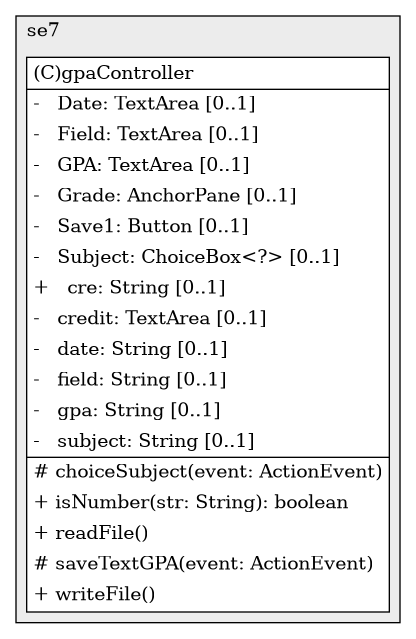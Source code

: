 @startuml

/' diagram meta data start
config=StructureConfiguration;
{
  "projectClassification": {
    "searchMode": "OpenProject", // OpenProject, AllProjects
    "includedProjects": "",
    "pathEndKeywords": "*.impl",
    "isClientPath": "",
    "isClientName": "",
    "isTestPath": "",
    "isTestName": "",
    "isMappingPath": "",
    "isMappingName": "",
    "isDataAccessPath": "",
    "isDataAccessName": "",
    "isDataStructurePath": "",
    "isDataStructureName": "",
    "isInterfaceStructuresPath": "",
    "isInterfaceStructuresName": "",
    "isEntryPointPath": "",
    "isEntryPointName": "",
    "treatFinalFieldsAsMandatory": false
  },
  "graphRestriction": {
    "classPackageExcludeFilter": "",
    "classPackageIncludeFilter": "",
    "classNameExcludeFilter": "",
    "classNameIncludeFilter": "",
    "methodNameExcludeFilter": "",
    "methodNameIncludeFilter": "",
    "removeByInheritance": "", // inheritance/annotation based filtering is done in a second step
    "removeByAnnotation": "",
    "removeByClassPackage": "", // cleanup the graph after inheritance/annotation based filtering is done
    "removeByClassName": "",
    "cutMappings": false,
    "cutEnum": true,
    "cutTests": true,
    "cutClient": true,
    "cutDataAccess": false,
    "cutInterfaceStructures": false,
    "cutDataStructures": false,
    "cutGetterAndSetter": true,
    "cutConstructors": true
  },
  "graphTraversal": {
    "forwardDepth": 6,
    "backwardDepth": 6,
    "classPackageExcludeFilter": "",
    "classPackageIncludeFilter": "",
    "classNameExcludeFilter": "",
    "classNameIncludeFilter": "",
    "methodNameExcludeFilter": "",
    "methodNameIncludeFilter": "",
    "hideMappings": false,
    "hideDataStructures": false,
    "hidePrivateMethods": true,
    "hideInterfaceCalls": true, // indirection: implementation -> interface (is hidden) -> implementation
    "onlyShowApplicationEntryPoints": false, // root node is included
    "useMethodCallsForStructureDiagram": "ForwardOnly" // ForwardOnly, BothDirections, No
  },
  "details": {
    "aggregation": "GroupByClass", // ByClass, GroupByClass, None
    "showClassGenericTypes": true,
    "showMethods": true,
    "showMethodParameterNames": true,
    "showMethodParameterTypes": true,
    "showMethodReturnType": true,
    "showPackageLevels": 2,
    "showDetailedClassStructure": true
  },
  "rootClass": "se7.gpaController",
  "extensionCallbackMethod": "" // qualified.class.name#methodName - signature: public static String method(String)
}
diagram meta data end '/



digraph g {
    rankdir="TB"
    splines=polyline
    

'nodes 
subgraph cluster_113701 { 
   	label=se7
	labeljust=l
	fillcolor="#ececec"
	style=filled
   
   gpaController113701[
	label=<<TABLE BORDER="1" CELLBORDER="0" CELLPADDING="4" CELLSPACING="0">
<TR><TD ALIGN="LEFT" >(C)gpaController</TD></TR>
<HR/>
<TR><TD ALIGN="LEFT" >-   Date: TextArea [0..1]</TD></TR>
<TR><TD ALIGN="LEFT" >-   Field: TextArea [0..1]</TD></TR>
<TR><TD ALIGN="LEFT" >-   GPA: TextArea [0..1]</TD></TR>
<TR><TD ALIGN="LEFT" >-   Grade: AnchorPane [0..1]</TD></TR>
<TR><TD ALIGN="LEFT" >-   Save1: Button [0..1]</TD></TR>
<TR><TD ALIGN="LEFT" >-   Subject: ChoiceBox&lt;?&gt; [0..1]</TD></TR>
<TR><TD ALIGN="LEFT" >+   cre: String [0..1]</TD></TR>
<TR><TD ALIGN="LEFT" >-   credit: TextArea [0..1]</TD></TR>
<TR><TD ALIGN="LEFT" >-   date: String [0..1]</TD></TR>
<TR><TD ALIGN="LEFT" >-   field: String [0..1]</TD></TR>
<TR><TD ALIGN="LEFT" >-   gpa: String [0..1]</TD></TR>
<TR><TD ALIGN="LEFT" >-   subject: String [0..1]</TD></TR>
<HR/>
<TR><TD ALIGN="LEFT" ># choiceSubject(event: ActionEvent)</TD></TR>
<TR><TD ALIGN="LEFT" >+ isNumber(str: String): boolean</TD></TR>
<TR><TD ALIGN="LEFT" >+ readFile()</TD></TR>
<TR><TD ALIGN="LEFT" ># saveTextGPA(event: ActionEvent)</TD></TR>
<TR><TD ALIGN="LEFT" >+ writeFile()</TD></TR>
</TABLE>>
	style=filled
	margin=0
	shape=plaintext
	fillcolor="#FFFFFF"
];
} 

'edges    

    
}
@enduml